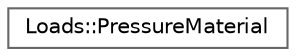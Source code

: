 digraph "Graphical Class Hierarchy"
{
 // LATEX_PDF_SIZE
  bgcolor="transparent";
  edge [fontname=Helvetica,fontsize=10,labelfontname=Helvetica,labelfontsize=10];
  node [fontname=Helvetica,fontsize=10,shape=box,height=0.2,width=0.4];
  rankdir="LR";
  Node0 [id="Node000000",label="Loads::PressureMaterial",height=0.2,width=0.4,color="grey40", fillcolor="white", style="filled",URL="$structLoads_1_1PressureMaterial.html",tooltip="Structure to represent a material with a pressure. Pressure is applied to particles with the specifie..."];
}
